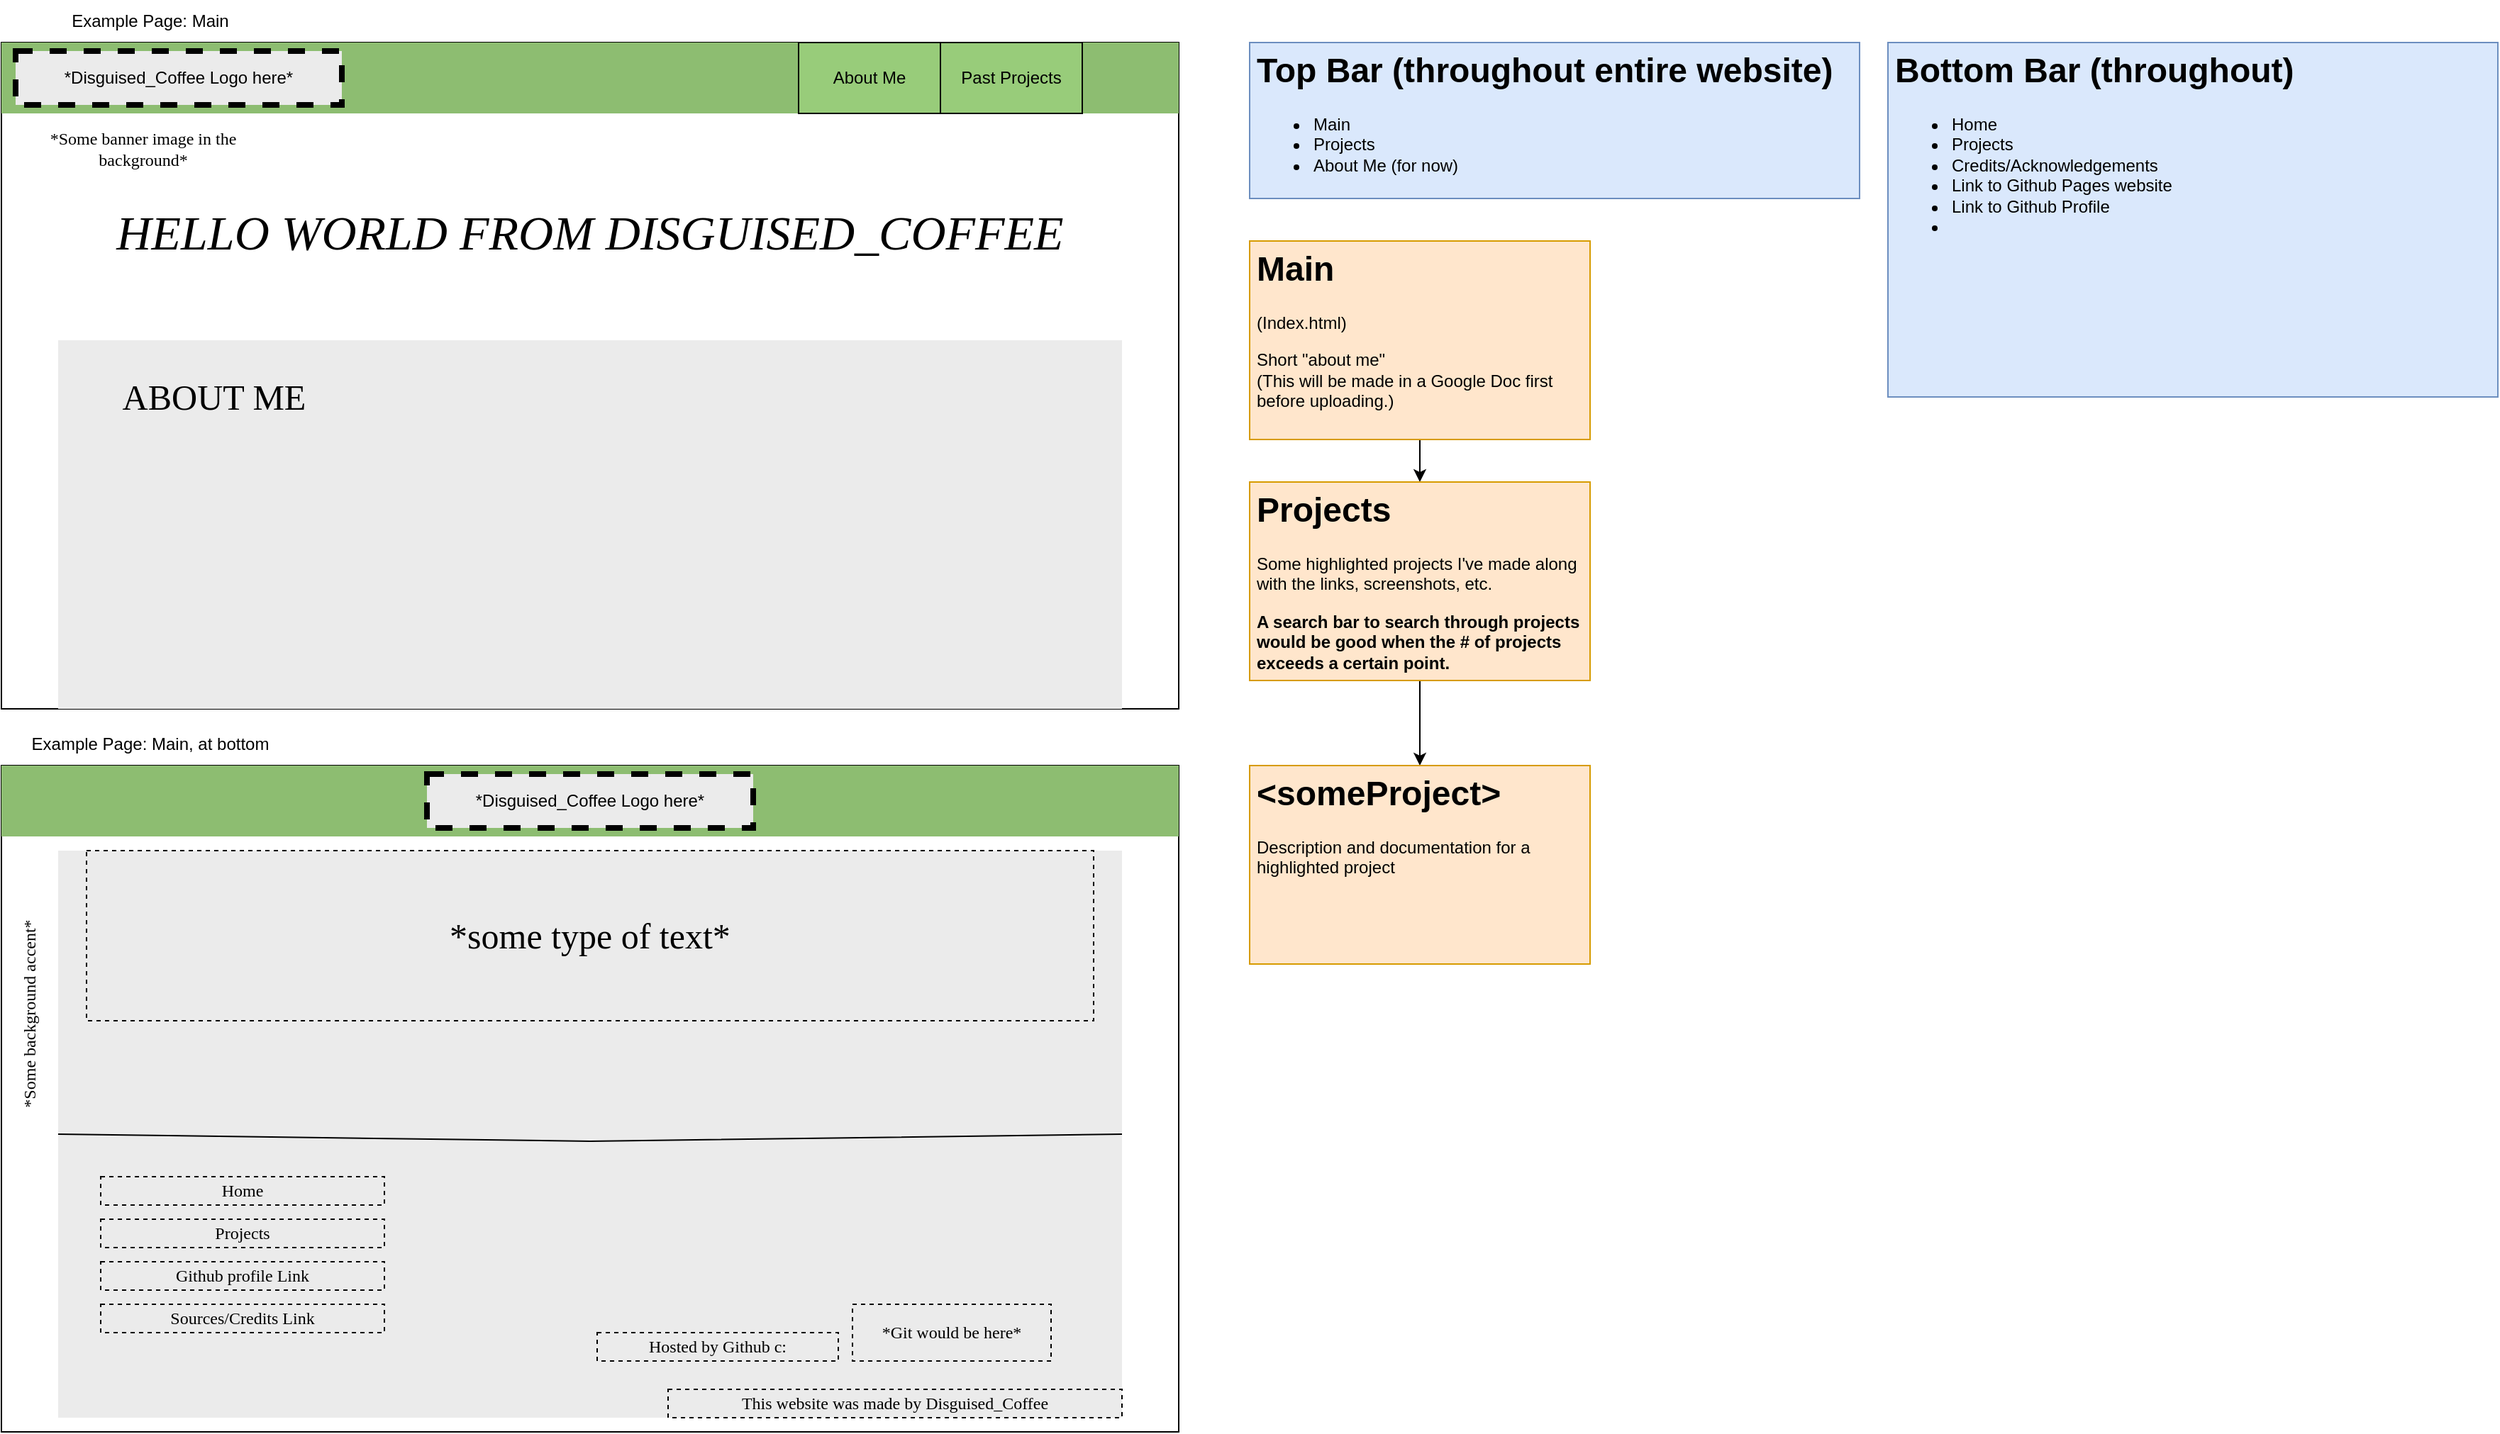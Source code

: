 <mxfile version="20.0.4" type="device"><diagram id="WnqfSB484OQzPaE6BIPi" name="Page-1"><mxGraphModel dx="1870" dy="519" grid="1" gridSize="10" guides="1" tooltips="1" connect="1" arrows="1" fold="1" page="1" pageScale="1" pageWidth="850" pageHeight="1100" math="0" shadow="0"><root><mxCell id="0"/><mxCell id="1" parent="0"/><mxCell id="F6RqxZbX6CIhG7JvjgsZ-3" style="edgeStyle=orthogonalEdgeStyle;rounded=0;orthogonalLoop=1;jettySize=auto;html=1;exitX=0.5;exitY=1;exitDx=0;exitDy=0;entryX=0.5;entryY=0;entryDx=0;entryDy=0;" parent="1" source="GCm6QlJrfsf-huN6kdsp-1" target="GCm6QlJrfsf-huN6kdsp-2" edge="1"><mxGeometry relative="1" as="geometry"/></mxCell><mxCell id="GCm6QlJrfsf-huN6kdsp-1" value="&lt;h1&gt;Main&lt;/h1&gt;&lt;p&gt;(Index.html)&lt;br&gt;&lt;/p&gt;&lt;p&gt;Short &quot;about me&quot;&lt;br&gt;(This will be made in a Google Doc first before uploading.)&lt;/p&gt;" style="text;html=1;strokeColor=#d79b00;fillColor=#ffe6cc;spacing=5;spacingTop=-20;whiteSpace=wrap;overflow=hidden;rounded=0;" parent="1" vertex="1"><mxGeometry x="50" y="180" width="240" height="140" as="geometry"/></mxCell><mxCell id="F6RqxZbX6CIhG7JvjgsZ-4" style="edgeStyle=orthogonalEdgeStyle;rounded=0;orthogonalLoop=1;jettySize=auto;html=1;exitX=0.5;exitY=1;exitDx=0;exitDy=0;" parent="1" source="GCm6QlJrfsf-huN6kdsp-2" target="F6RqxZbX6CIhG7JvjgsZ-2" edge="1"><mxGeometry relative="1" as="geometry"/></mxCell><mxCell id="GCm6QlJrfsf-huN6kdsp-2" value="&lt;h1&gt;Projects&lt;/h1&gt;&lt;p&gt;Some highlighted projects I've made along with the links, screenshots, etc.&lt;/p&gt;&lt;p&gt;&lt;b&gt;A search bar to search through projects would be good when the # of projects exceeds a certain point.&lt;/b&gt;&lt;/p&gt;&lt;p&gt;&lt;br&gt;&lt;/p&gt;" style="text;html=1;strokeColor=#d79b00;fillColor=#ffe6cc;spacing=5;spacingTop=-20;whiteSpace=wrap;overflow=hidden;rounded=0;" parent="1" vertex="1"><mxGeometry x="50" y="350" width="240" height="140" as="geometry"/></mxCell><mxCell id="F6RqxZbX6CIhG7JvjgsZ-1" value="&lt;h1&gt;Top Bar (throughout entire website)&lt;/h1&gt;&lt;p&gt;&lt;/p&gt;&lt;ul&gt;&lt;li&gt;Main&lt;/li&gt;&lt;li&gt;Projects&lt;/li&gt;&lt;li&gt;About Me (for now)&lt;/li&gt;&lt;/ul&gt;&lt;p&gt;&lt;/p&gt;" style="text;html=1;strokeColor=#6c8ebf;fillColor=#dae8fc;spacing=5;spacingTop=-20;whiteSpace=wrap;overflow=hidden;rounded=0;" parent="1" vertex="1"><mxGeometry x="50" y="40" width="430" height="110" as="geometry"/></mxCell><mxCell id="F6RqxZbX6CIhG7JvjgsZ-2" value="&lt;h1&gt;&amp;lt;someProject&amp;gt;&lt;/h1&gt;&lt;p&gt;Description and documentation for a highlighted project&lt;/p&gt;" style="text;html=1;strokeColor=#d79b00;fillColor=#ffe6cc;spacing=5;spacingTop=-20;whiteSpace=wrap;overflow=hidden;rounded=0;" parent="1" vertex="1"><mxGeometry x="50" y="550" width="240" height="140" as="geometry"/></mxCell><mxCell id="F6RqxZbX6CIhG7JvjgsZ-6" value="" style="rounded=0;whiteSpace=wrap;html=1;" parent="1" vertex="1"><mxGeometry x="-830" y="40" width="830" height="470" as="geometry"/></mxCell><mxCell id="F6RqxZbX6CIhG7JvjgsZ-7" value="Example Page: Main" style="text;html=1;strokeColor=none;fillColor=none;align=center;verticalAlign=middle;whiteSpace=wrap;rounded=0;" parent="1" vertex="1"><mxGeometry x="-820" y="10" width="190" height="30" as="geometry"/></mxCell><mxCell id="F6RqxZbX6CIhG7JvjgsZ-8" value="" style="rounded=0;whiteSpace=wrap;html=1;fillColor=#8DBD71;strokeColor=none;" parent="1" vertex="1"><mxGeometry x="-830" y="40" width="830" height="50" as="geometry"/></mxCell><mxCell id="F6RqxZbX6CIhG7JvjgsZ-9" value="*Disguised_Coffee Logo here*" style="rounded=0;whiteSpace=wrap;html=1;fillColor=#EBEBEB;dashed=1;strokeWidth=4;" parent="1" vertex="1"><mxGeometry x="-820" y="46" width="230" height="38" as="geometry"/></mxCell><mxCell id="F6RqxZbX6CIhG7JvjgsZ-10" value="About Me" style="rounded=0;whiteSpace=wrap;html=1;fillColor=#98CC7A;strokeColor=default;" parent="1" vertex="1"><mxGeometry x="-268" y="40" width="100" height="50" as="geometry"/></mxCell><mxCell id="F6RqxZbX6CIhG7JvjgsZ-11" value="Past Projects" style="rounded=0;whiteSpace=wrap;html=1;fillColor=#98CC7A;strokeColor=default;" parent="1" vertex="1"><mxGeometry x="-168" y="40" width="100" height="50" as="geometry"/></mxCell><mxCell id="F6RqxZbX6CIhG7JvjgsZ-13" value="" style="rounded=0;whiteSpace=wrap;html=1;dashed=1;strokeColor=none;strokeWidth=4;fillColor=#EBEBEB;" parent="1" vertex="1"><mxGeometry x="-790" y="250" width="750" height="260" as="geometry"/></mxCell><mxCell id="F6RqxZbX6CIhG7JvjgsZ-14" value="&lt;h1&gt;&lt;font size=&quot;1&quot; style=&quot;font-weight: normal;&quot; face=&quot;Verdana&quot;&gt;&lt;i style=&quot;font-size: 34px;&quot;&gt;HELLO WORLD FROM DISGUISED_COFFEE&lt;/i&gt;&lt;/font&gt;&lt;/h1&gt;" style="text;html=1;strokeColor=none;fillColor=none;align=center;verticalAlign=middle;whiteSpace=wrap;rounded=0;dashed=1;" parent="1" vertex="1"><mxGeometry x="-805" y="140" width="780" height="70" as="geometry"/></mxCell><mxCell id="F6RqxZbX6CIhG7JvjgsZ-15" value="*Some banner image in the background*" style="text;html=1;strokeColor=none;fillColor=none;align=center;verticalAlign=middle;whiteSpace=wrap;rounded=0;dashed=1;fontFamily=Tahoma;" parent="1" vertex="1"><mxGeometry x="-810" y="100" width="160" height="30" as="geometry"/></mxCell><mxCell id="F6RqxZbX6CIhG7JvjgsZ-16" value="&lt;font style=&quot;font-size: 25px;&quot;&gt;ABOUT ME&lt;/font&gt;" style="text;html=1;strokeColor=none;fillColor=none;align=center;verticalAlign=middle;whiteSpace=wrap;rounded=0;dashed=1;fontFamily=Verdana;" parent="1" vertex="1"><mxGeometry x="-780" y="260" width="200" height="60" as="geometry"/></mxCell><mxCell id="F6RqxZbX6CIhG7JvjgsZ-17" value="" style="rounded=0;whiteSpace=wrap;html=1;" parent="1" vertex="1"><mxGeometry x="-830" y="550" width="830" height="470" as="geometry"/></mxCell><mxCell id="F6RqxZbX6CIhG7JvjgsZ-18" value="Example Page: Main, at bottom" style="text;html=1;strokeColor=none;fillColor=none;align=center;verticalAlign=middle;whiteSpace=wrap;rounded=0;" parent="1" vertex="1"><mxGeometry x="-820" y="520" width="190" height="30" as="geometry"/></mxCell><mxCell id="F6RqxZbX6CIhG7JvjgsZ-19" value="" style="rounded=0;whiteSpace=wrap;html=1;fillColor=#8DBD71;strokeColor=none;" parent="1" vertex="1"><mxGeometry x="-830" y="550" width="830" height="50" as="geometry"/></mxCell><mxCell id="F6RqxZbX6CIhG7JvjgsZ-20" value="*Disguised_Coffee Logo here*" style="rounded=0;whiteSpace=wrap;html=1;fillColor=#EBEBEB;dashed=1;strokeWidth=4;" parent="1" vertex="1"><mxGeometry x="-530" y="556" width="230" height="38" as="geometry"/></mxCell><mxCell id="F6RqxZbX6CIhG7JvjgsZ-23" value="" style="rounded=0;whiteSpace=wrap;html=1;dashed=1;strokeColor=none;strokeWidth=4;fillColor=#EBEBEB;" parent="1" vertex="1"><mxGeometry x="-790" y="610" width="750" height="400" as="geometry"/></mxCell><mxCell id="F6RqxZbX6CIhG7JvjgsZ-25" value="*Some background accent*" style="text;html=1;strokeColor=none;fillColor=none;align=center;verticalAlign=middle;whiteSpace=wrap;rounded=0;dashed=1;fontFamily=Tahoma;rotation=-90;" parent="1" vertex="1"><mxGeometry x="-890" y="710" width="160" height="30" as="geometry"/></mxCell><mxCell id="F6RqxZbX6CIhG7JvjgsZ-26" value="&lt;span style=&quot;font-size: 25px;&quot;&gt;*some type of text*&lt;/span&gt;" style="text;html=1;strokeColor=default;fillColor=none;align=center;verticalAlign=middle;whiteSpace=wrap;rounded=0;dashed=1;fontFamily=Verdana;" parent="1" vertex="1"><mxGeometry x="-770" y="610" width="710" height="120" as="geometry"/></mxCell><mxCell id="F6RqxZbX6CIhG7JvjgsZ-36" value="Sources/Credits Link" style="text;html=1;strokeColor=default;fillColor=none;align=center;verticalAlign=middle;whiteSpace=wrap;rounded=0;dashed=1;fontFamily=Verdana;" parent="1" vertex="1"><mxGeometry x="-760" y="930" width="200" height="20" as="geometry"/></mxCell><mxCell id="F6RqxZbX6CIhG7JvjgsZ-37" value="Github profile Link" style="text;html=1;strokeColor=default;fillColor=none;align=center;verticalAlign=middle;whiteSpace=wrap;rounded=0;dashed=1;fontFamily=Verdana;" parent="1" vertex="1"><mxGeometry x="-760" y="900" width="200" height="20" as="geometry"/></mxCell><mxCell id="F6RqxZbX6CIhG7JvjgsZ-39" value="" style="endArrow=none;html=1;rounded=0;fontFamily=Verdana;fontSize=14;exitX=0;exitY=0.5;exitDx=0;exitDy=0;entryX=1;entryY=0.5;entryDx=0;entryDy=0;" parent="1" source="F6RqxZbX6CIhG7JvjgsZ-23" target="F6RqxZbX6CIhG7JvjgsZ-23" edge="1"><mxGeometry width="50" height="50" relative="1" as="geometry"><mxPoint x="-450" y="890" as="sourcePoint"/><mxPoint x="-400" y="840" as="targetPoint"/><Array as="points"><mxPoint x="-415" y="815"/></Array></mxGeometry></mxCell><mxCell id="F6RqxZbX6CIhG7JvjgsZ-42" value="Hosted by Github c:" style="text;html=1;strokeColor=default;fillColor=none;align=center;verticalAlign=middle;whiteSpace=wrap;rounded=0;dashed=1;fontFamily=Verdana;" parent="1" vertex="1"><mxGeometry x="-410" y="950" width="170" height="20" as="geometry"/></mxCell><mxCell id="F6RqxZbX6CIhG7JvjgsZ-43" value="This website was made by Disguised_Coffee" style="text;html=1;strokeColor=default;fillColor=none;align=center;verticalAlign=middle;whiteSpace=wrap;rounded=0;dashed=1;fontFamily=Verdana;" parent="1" vertex="1"><mxGeometry x="-360" y="990" width="320" height="20" as="geometry"/></mxCell><mxCell id="F6RqxZbX6CIhG7JvjgsZ-44" value="*Git would be here*" style="text;html=1;strokeColor=default;fillColor=none;align=center;verticalAlign=middle;whiteSpace=wrap;rounded=0;dashed=1;fontFamily=Verdana;" parent="1" vertex="1"><mxGeometry x="-230" y="930" width="140" height="40" as="geometry"/></mxCell><mxCell id="_ho8cfQfeOJlB70ZZE2m-1" value="&lt;h1&gt;Bottom Bar (throughout)&lt;/h1&gt;&lt;p&gt;&lt;/p&gt;&lt;ul&gt;&lt;li&gt;Home&lt;/li&gt;&lt;li&gt;Projects&lt;/li&gt;&lt;li&gt;Credits/Acknowledgements&lt;/li&gt;&lt;li&gt;Link to Github Pages website&lt;/li&gt;&lt;li&gt;Link to Github Profile&lt;/li&gt;&lt;li&gt;&lt;br&gt;&lt;/li&gt;&lt;/ul&gt;&lt;p&gt;&lt;/p&gt;" style="text;html=1;strokeColor=#6c8ebf;fillColor=#dae8fc;spacing=5;spacingTop=-20;whiteSpace=wrap;overflow=hidden;rounded=0;" parent="1" vertex="1"><mxGeometry x="500" y="40" width="430" height="250" as="geometry"/></mxCell><mxCell id="_ho8cfQfeOJlB70ZZE2m-2" value="Home" style="text;html=1;strokeColor=default;fillColor=none;align=center;verticalAlign=middle;whiteSpace=wrap;rounded=0;dashed=1;fontFamily=Verdana;" parent="1" vertex="1"><mxGeometry x="-760" y="840" width="200" height="20" as="geometry"/></mxCell><mxCell id="_ho8cfQfeOJlB70ZZE2m-4" value="Projects" style="text;html=1;strokeColor=default;fillColor=none;align=center;verticalAlign=middle;whiteSpace=wrap;rounded=0;dashed=1;fontFamily=Verdana;" parent="1" vertex="1"><mxGeometry x="-760" y="870" width="200" height="20" as="geometry"/></mxCell></root></mxGraphModel></diagram></mxfile>